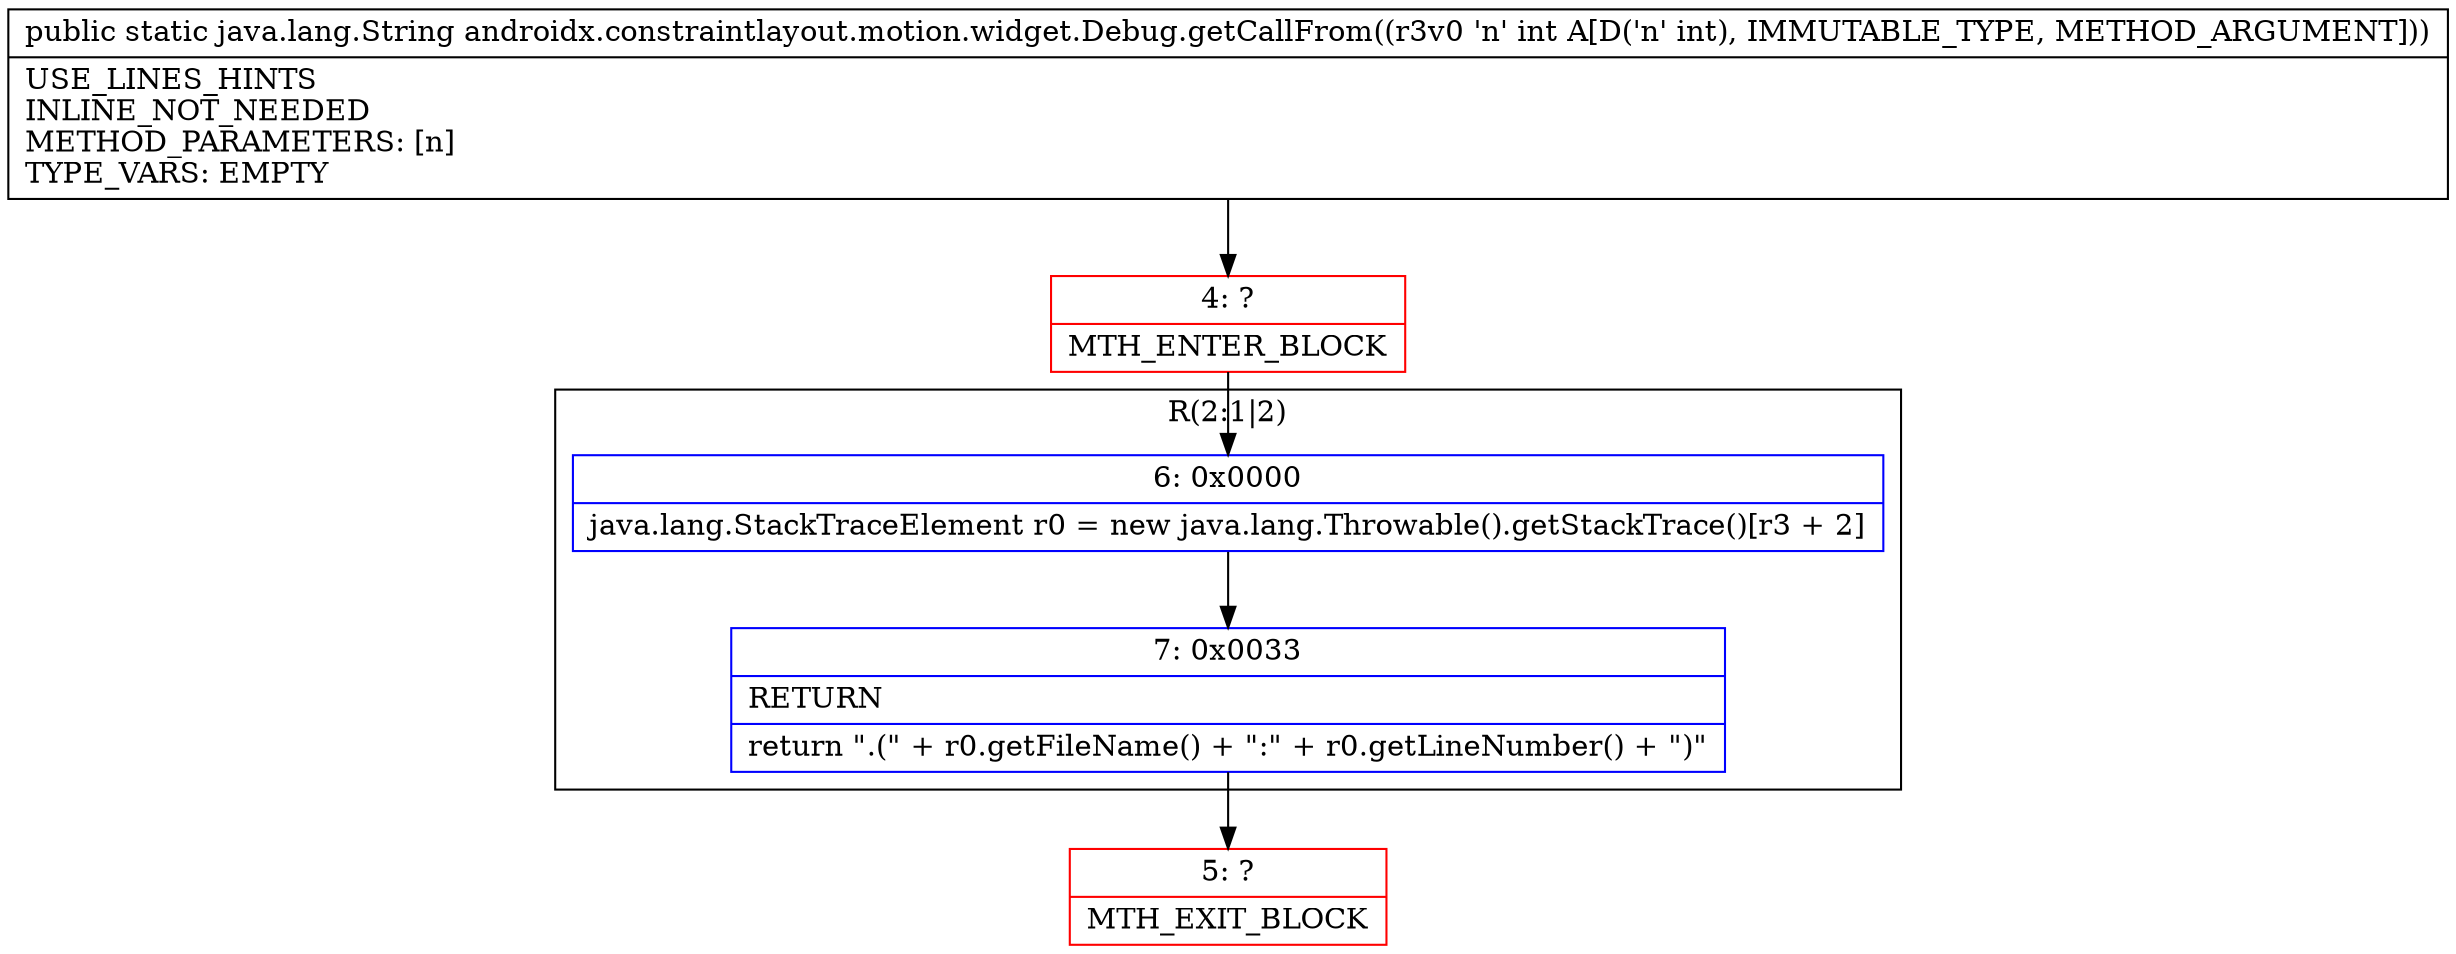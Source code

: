 digraph "CFG forandroidx.constraintlayout.motion.widget.Debug.getCallFrom(I)Ljava\/lang\/String;" {
subgraph cluster_Region_1640405915 {
label = "R(2:1|2)";
node [shape=record,color=blue];
Node_6 [shape=record,label="{6\:\ 0x0000|java.lang.StackTraceElement r0 = new java.lang.Throwable().getStackTrace()[r3 + 2]\l}"];
Node_7 [shape=record,label="{7\:\ 0x0033|RETURN\l|return \".(\" + r0.getFileName() + \":\" + r0.getLineNumber() + \")\"\l}"];
}
Node_4 [shape=record,color=red,label="{4\:\ ?|MTH_ENTER_BLOCK\l}"];
Node_5 [shape=record,color=red,label="{5\:\ ?|MTH_EXIT_BLOCK\l}"];
MethodNode[shape=record,label="{public static java.lang.String androidx.constraintlayout.motion.widget.Debug.getCallFrom((r3v0 'n' int A[D('n' int), IMMUTABLE_TYPE, METHOD_ARGUMENT]))  | USE_LINES_HINTS\lINLINE_NOT_NEEDED\lMETHOD_PARAMETERS: [n]\lTYPE_VARS: EMPTY\l}"];
MethodNode -> Node_4;Node_6 -> Node_7;
Node_7 -> Node_5;
Node_4 -> Node_6;
}

